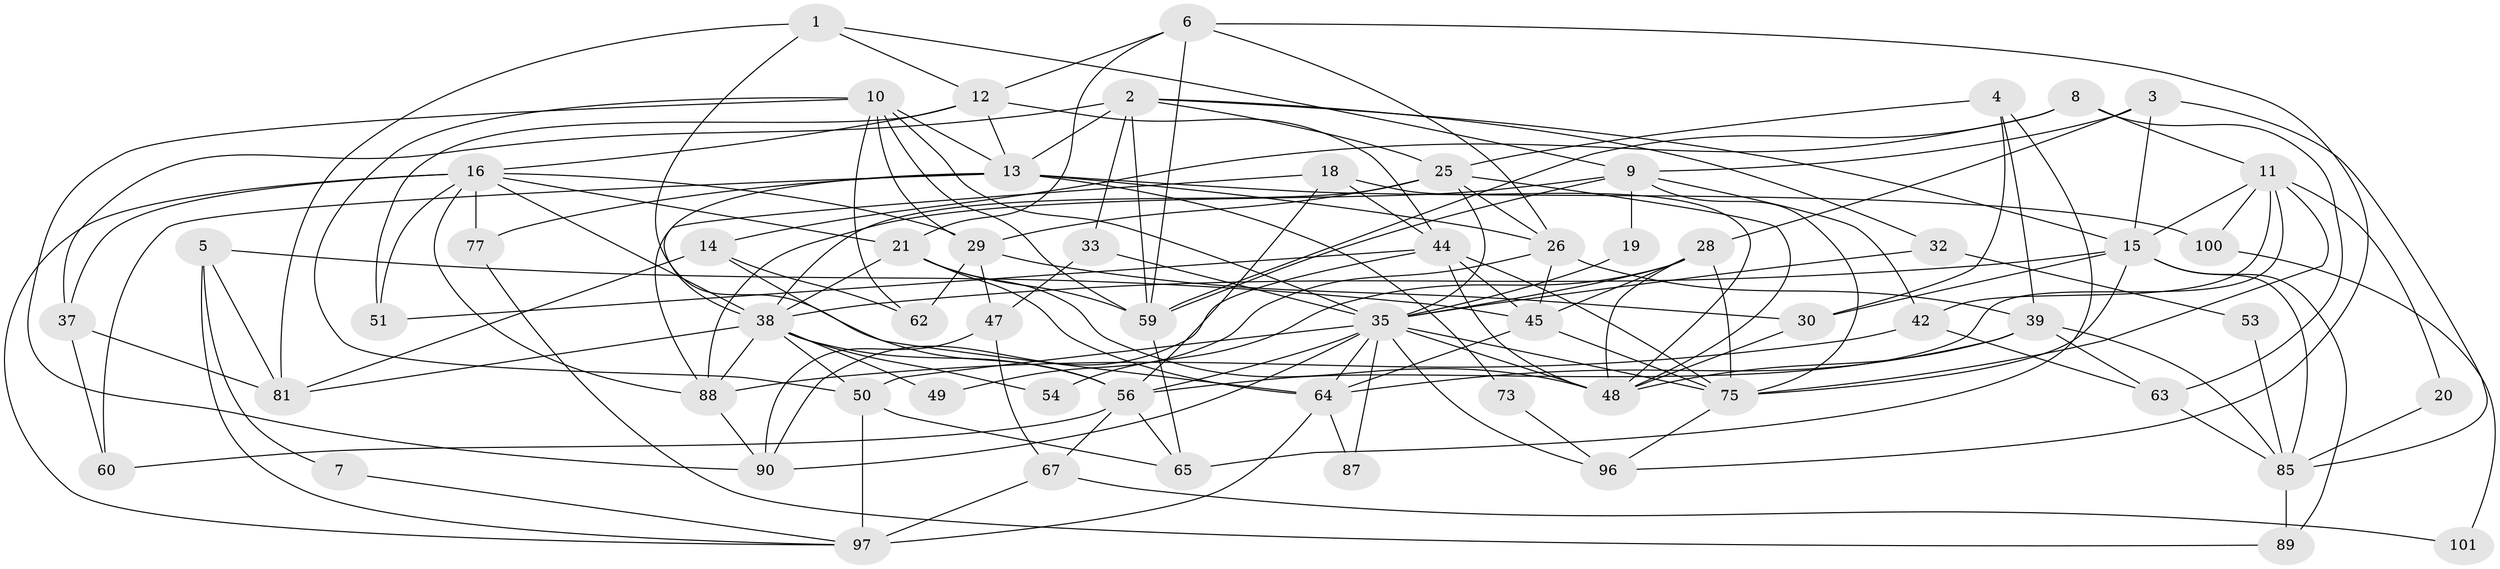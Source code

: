 // Generated by graph-tools (version 1.1) at 2025/52/02/27/25 19:52:06]
// undirected, 62 vertices, 157 edges
graph export_dot {
graph [start="1"]
  node [color=gray90,style=filled];
  1 [super="+23"];
  2 [super="+34"];
  3 [super="+43"];
  4 [super="+99"];
  5 [super="+17"];
  6 [super="+52"];
  7;
  8 [super="+22"];
  9 [super="+41"];
  10 [super="+40"];
  11 [super="+36"];
  12 [super="+55"];
  13 [super="+84"];
  14 [super="+27"];
  15 [super="+24"];
  16 [super="+31"];
  18;
  19;
  20;
  21 [super="+58"];
  25 [super="+76"];
  26 [super="+46"];
  28 [super="+68"];
  29 [super="+72"];
  30;
  32;
  33;
  35 [super="+57"];
  37;
  38 [super="+83"];
  39 [super="+82"];
  42;
  44 [super="+93"];
  45 [super="+71"];
  47 [super="+61"];
  48 [super="+74"];
  49;
  50 [super="+66"];
  51;
  53;
  54;
  56 [super="+86"];
  59 [super="+69"];
  60;
  62;
  63 [super="+70"];
  64 [super="+80"];
  65 [super="+79"];
  67;
  73;
  75 [super="+78"];
  77;
  81 [super="+91"];
  85 [super="+92"];
  87;
  88 [super="+94"];
  89;
  90 [super="+95"];
  96;
  97 [super="+98"];
  100;
  101;
  1 -- 12;
  1 -- 64;
  1 -- 9;
  1 -- 81;
  2 -- 25;
  2 -- 15;
  2 -- 33;
  2 -- 32;
  2 -- 37;
  2 -- 13;
  2 -- 59;
  3 -- 28;
  3 -- 85;
  3 -- 9;
  3 -- 15;
  4 -- 25;
  4 -- 39;
  4 -- 65;
  4 -- 30;
  5 -- 7;
  5 -- 45;
  5 -- 97;
  5 -- 81;
  6 -- 96;
  6 -- 26;
  6 -- 12;
  6 -- 59;
  6 -- 21;
  7 -- 97;
  8 -- 14;
  8 -- 59;
  8 -- 11;
  8 -- 63;
  9 -- 19 [weight=2];
  9 -- 88;
  9 -- 42;
  9 -- 75;
  9 -- 59;
  10 -- 13;
  10 -- 62;
  10 -- 90;
  10 -- 35;
  10 -- 59;
  10 -- 29;
  10 -- 50;
  11 -- 15;
  11 -- 42;
  11 -- 100;
  11 -- 20;
  11 -- 56;
  11 -- 75;
  12 -- 13;
  12 -- 51;
  12 -- 16;
  12 -- 44;
  13 -- 60;
  13 -- 73;
  13 -- 100;
  13 -- 77;
  13 -- 38;
  13 -- 26;
  14 -- 62;
  14 -- 81;
  14 -- 56 [weight=2];
  15 -- 30;
  15 -- 85;
  15 -- 89;
  15 -- 38;
  15 -- 75;
  16 -- 21;
  16 -- 88;
  16 -- 97;
  16 -- 51;
  16 -- 37;
  16 -- 77;
  16 -- 38;
  16 -- 29;
  18 -- 88;
  18 -- 56;
  18 -- 44;
  18 -- 48;
  19 -- 35;
  20 -- 85;
  21 -- 59;
  21 -- 64;
  21 -- 48;
  21 -- 38;
  25 -- 29;
  25 -- 35;
  25 -- 48;
  25 -- 38;
  25 -- 26;
  26 -- 49;
  26 -- 45;
  26 -- 39;
  28 -- 48;
  28 -- 75;
  28 -- 35;
  28 -- 45;
  28 -- 54;
  29 -- 62;
  29 -- 30;
  29 -- 47;
  30 -- 48;
  32 -- 35;
  32 -- 53;
  33 -- 35;
  33 -- 47;
  35 -- 96;
  35 -- 64;
  35 -- 87;
  35 -- 90;
  35 -- 56;
  35 -- 48;
  35 -- 75;
  35 -- 50;
  37 -- 81;
  37 -- 60;
  38 -- 88;
  38 -- 49;
  38 -- 81;
  38 -- 50;
  38 -- 54;
  38 -- 56;
  39 -- 48;
  39 -- 63;
  39 -- 64;
  39 -- 85;
  42 -- 88;
  42 -- 63;
  44 -- 75;
  44 -- 48;
  44 -- 90;
  44 -- 51;
  44 -- 45;
  45 -- 75;
  45 -- 64;
  47 -- 67;
  47 -- 90;
  50 -- 97 [weight=2];
  50 -- 65;
  53 -- 85;
  56 -- 65;
  56 -- 67;
  56 -- 60;
  59 -- 65 [weight=2];
  63 -- 85;
  64 -- 87;
  64 -- 97;
  67 -- 101;
  67 -- 97;
  73 -- 96;
  75 -- 96;
  77 -- 89;
  85 -- 89;
  88 -- 90;
  100 -- 101;
}
